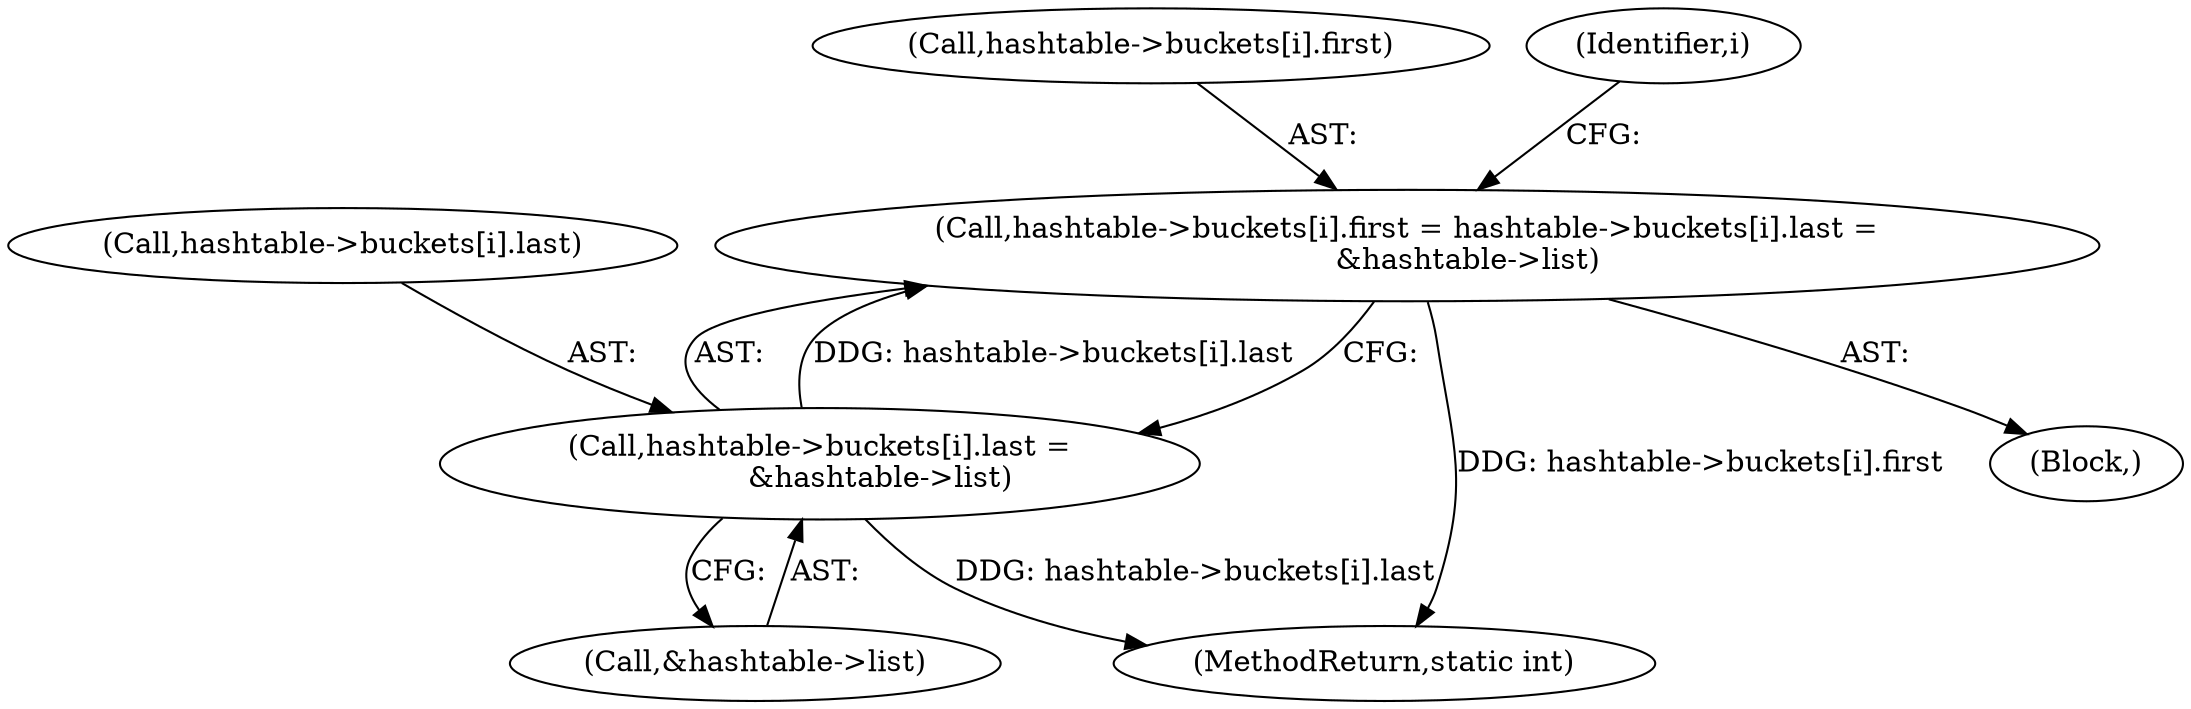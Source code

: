 digraph "0_jansson_8f80c2d83808150724d31793e6ade92749b1faa4_2@array" {
"1000149" [label="(Call,hashtable->buckets[i].first = hashtable->buckets[i].last =\n             &hashtable->list)"];
"1000157" [label="(Call,hashtable->buckets[i].last =\n             &hashtable->list)"];
"1000222" [label="(MethodReturn,static int)"];
"1000150" [label="(Call,hashtable->buckets[i].first)"];
"1000148" [label="(Block,)"];
"1000149" [label="(Call,hashtable->buckets[i].first = hashtable->buckets[i].last =\n             &hashtable->list)"];
"1000157" [label="(Call,hashtable->buckets[i].last =\n             &hashtable->list)"];
"1000158" [label="(Call,hashtable->buckets[i].last)"];
"1000165" [label="(Call,&hashtable->list)"];
"1000147" [label="(Identifier,i)"];
"1000149" -> "1000148"  [label="AST: "];
"1000149" -> "1000157"  [label="CFG: "];
"1000150" -> "1000149"  [label="AST: "];
"1000157" -> "1000149"  [label="AST: "];
"1000147" -> "1000149"  [label="CFG: "];
"1000149" -> "1000222"  [label="DDG: hashtable->buckets[i].first"];
"1000157" -> "1000149"  [label="DDG: hashtable->buckets[i].last"];
"1000157" -> "1000165"  [label="CFG: "];
"1000158" -> "1000157"  [label="AST: "];
"1000165" -> "1000157"  [label="AST: "];
"1000157" -> "1000222"  [label="DDG: hashtable->buckets[i].last"];
}
